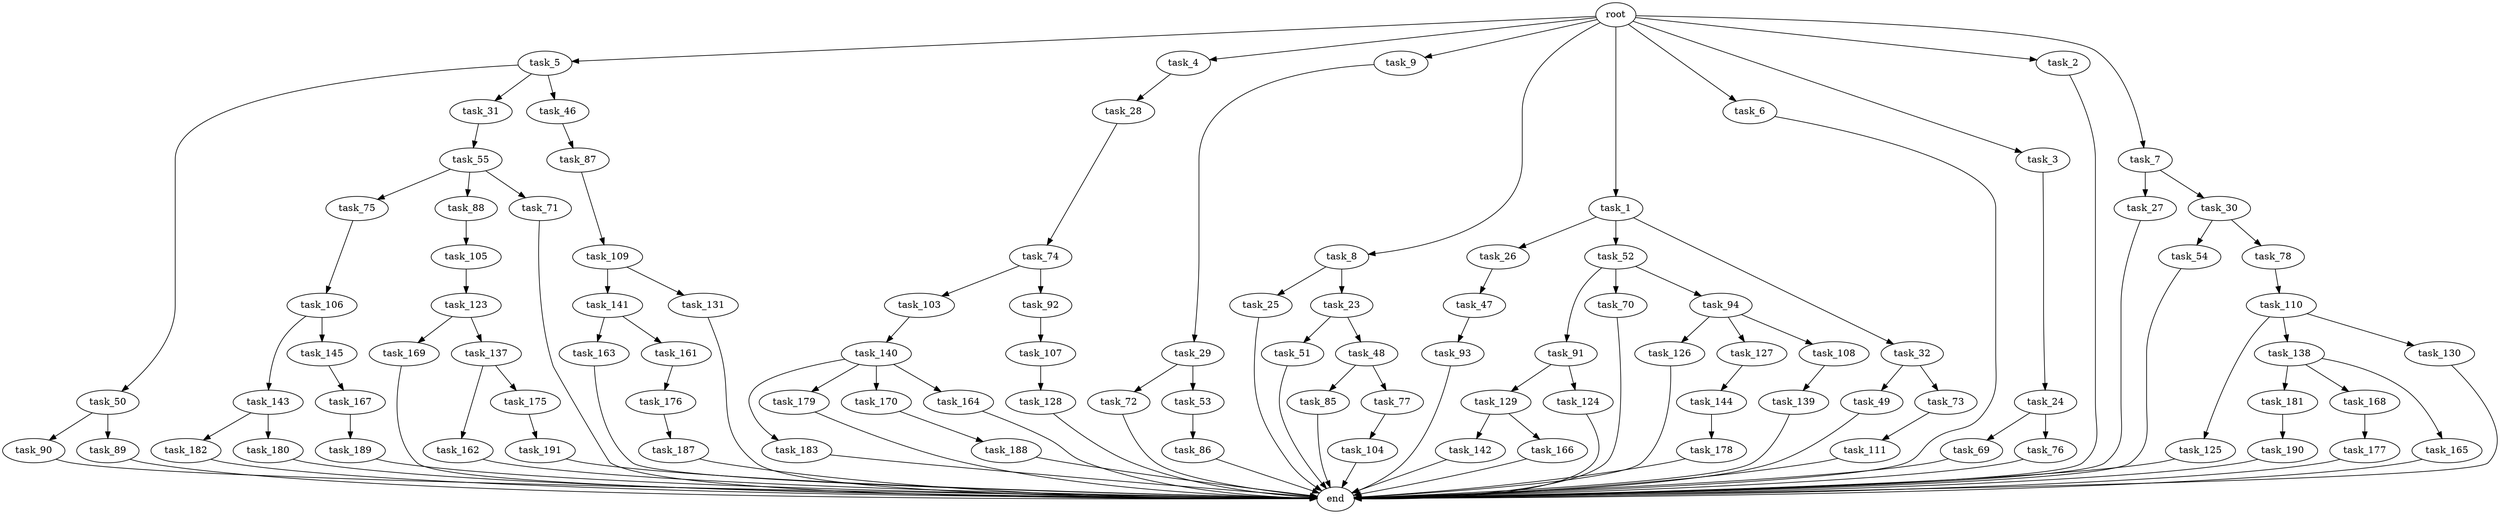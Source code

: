 digraph G {
  task_129 [size="5497558138.880000"];
  task_27 [size="3092376453.120000"];
  task_50 [size="4209067950.080000"];
  task_181 [size="1374389534.720000"];
  task_141 [size="3092376453.120000"];
  task_182 [size="6957847019.520000"];
  task_187 [size="3092376453.120000"];
  task_5 [size="10.240000"];
  task_4 [size="10.240000"];
  task_125 [size="3092376453.120000"];
  task_90 [size="3092376453.120000"];
  task_31 [size="4209067950.080000"];
  task_143 [size="8589934592.000000"];
  task_26 [size="6957847019.520000"];
  task_103 [size="5497558138.880000"];
  task_75 [size="343597383.680000"];
  task_190 [size="4209067950.080000"];
  task_51 [size="773094113.280000"];
  task_28 [size="2147483648.000000"];
  task_55 [size="6957847019.520000"];
  task_88 [size="343597383.680000"];
  task_9 [size="10.240000"];
  task_54 [size="1374389534.720000"];
  task_52 [size="6957847019.520000"];
  task_142 [size="2147483648.000000"];
  task_183 [size="343597383.680000"];
  task_8 [size="10.240000"];
  task_86 [size="2147483648.000000"];
  task_167 [size="4209067950.080000"];
  task_179 [size="343597383.680000"];
  task_91 [size="2147483648.000000"];
  task_166 [size="2147483648.000000"];
  task_74 [size="5497558138.880000"];
  task_1 [size="10.240000"];
  task_105 [size="3092376453.120000"];
  task_188 [size="3092376453.120000"];
  task_140 [size="2147483648.000000"];
  task_24 [size="773094113.280000"];
  task_85 [size="3092376453.120000"];
  task_131 [size="3092376453.120000"];
  task_168 [size="1374389534.720000"];
  task_104 [size="4209067950.080000"];
  task_177 [size="3092376453.120000"];
  task_123 [size="2147483648.000000"];
  task_6 [size="10.240000"];
  task_3 [size="10.240000"];
  task_139 [size="3092376453.120000"];
  end [size="0.000000"];
  task_144 [size="5497558138.880000"];
  task_70 [size="2147483648.000000"];
  task_69 [size="3092376453.120000"];
  task_78 [size="1374389534.720000"];
  task_169 [size="4209067950.080000"];
  task_176 [size="4209067950.080000"];
  task_71 [size="343597383.680000"];
  task_170 [size="343597383.680000"];
  task_163 [size="2147483648.000000"];
  task_161 [size="2147483648.000000"];
  task_107 [size="4209067950.080000"];
  task_165 [size="1374389534.720000"];
  task_30 [size="3092376453.120000"];
  task_137 [size="4209067950.080000"];
  task_48 [size="773094113.280000"];
  task_46 [size="4209067950.080000"];
  task_124 [size="5497558138.880000"];
  task_32 [size="6957847019.520000"];
  task_145 [size="8589934592.000000"];
  task_94 [size="2147483648.000000"];
  task_162 [size="5497558138.880000"];
  task_2 [size="10.240000"];
  task_47 [size="3092376453.120000"];
  task_138 [size="3092376453.120000"];
  task_25 [size="8589934592.000000"];
  task_111 [size="2147483648.000000"];
  task_130 [size="3092376453.120000"];
  task_29 [size="1374389534.720000"];
  task_106 [size="6957847019.520000"];
  task_23 [size="8589934592.000000"];
  task_87 [size="773094113.280000"];
  task_109 [size="3092376453.120000"];
  task_72 [size="6957847019.520000"];
  task_178 [size="343597383.680000"];
  task_126 [size="1374389534.720000"];
  task_92 [size="5497558138.880000"];
  task_49 [size="4209067950.080000"];
  task_164 [size="343597383.680000"];
  task_7 [size="10.240000"];
  task_127 [size="1374389534.720000"];
  task_189 [size="8589934592.000000"];
  task_128 [size="5497558138.880000"];
  task_110 [size="5497558138.880000"];
  root [size="0.000000"];
  task_76 [size="3092376453.120000"];
  task_191 [size="2147483648.000000"];
  task_73 [size="4209067950.080000"];
  task_93 [size="2147483648.000000"];
  task_89 [size="3092376453.120000"];
  task_180 [size="6957847019.520000"];
  task_108 [size="1374389534.720000"];
  task_77 [size="3092376453.120000"];
  task_175 [size="5497558138.880000"];
  task_53 [size="6957847019.520000"];

  task_129 -> task_142 [size="209715200.000000"];
  task_129 -> task_166 [size="209715200.000000"];
  task_27 -> end [size="1.000000"];
  task_50 -> task_89 [size="301989888.000000"];
  task_50 -> task_90 [size="301989888.000000"];
  task_181 -> task_190 [size="411041792.000000"];
  task_141 -> task_161 [size="209715200.000000"];
  task_141 -> task_163 [size="209715200.000000"];
  task_182 -> end [size="1.000000"];
  task_187 -> end [size="1.000000"];
  task_5 -> task_31 [size="411041792.000000"];
  task_5 -> task_46 [size="411041792.000000"];
  task_5 -> task_50 [size="411041792.000000"];
  task_4 -> task_28 [size="209715200.000000"];
  task_125 -> end [size="1.000000"];
  task_90 -> end [size="1.000000"];
  task_31 -> task_55 [size="679477248.000000"];
  task_143 -> task_182 [size="679477248.000000"];
  task_143 -> task_180 [size="679477248.000000"];
  task_26 -> task_47 [size="301989888.000000"];
  task_103 -> task_140 [size="209715200.000000"];
  task_75 -> task_106 [size="679477248.000000"];
  task_190 -> end [size="1.000000"];
  task_51 -> end [size="1.000000"];
  task_28 -> task_74 [size="536870912.000000"];
  task_55 -> task_71 [size="33554432.000000"];
  task_55 -> task_75 [size="33554432.000000"];
  task_55 -> task_88 [size="33554432.000000"];
  task_88 -> task_105 [size="301989888.000000"];
  task_9 -> task_29 [size="134217728.000000"];
  task_54 -> end [size="1.000000"];
  task_52 -> task_70 [size="209715200.000000"];
  task_52 -> task_91 [size="209715200.000000"];
  task_52 -> task_94 [size="209715200.000000"];
  task_142 -> end [size="1.000000"];
  task_183 -> end [size="1.000000"];
  task_8 -> task_25 [size="838860800.000000"];
  task_8 -> task_23 [size="838860800.000000"];
  task_86 -> end [size="1.000000"];
  task_167 -> task_189 [size="838860800.000000"];
  task_179 -> end [size="1.000000"];
  task_91 -> task_129 [size="536870912.000000"];
  task_91 -> task_124 [size="536870912.000000"];
  task_166 -> end [size="1.000000"];
  task_74 -> task_92 [size="536870912.000000"];
  task_74 -> task_103 [size="536870912.000000"];
  task_1 -> task_52 [size="679477248.000000"];
  task_1 -> task_26 [size="679477248.000000"];
  task_1 -> task_32 [size="679477248.000000"];
  task_105 -> task_123 [size="209715200.000000"];
  task_188 -> end [size="1.000000"];
  task_140 -> task_170 [size="33554432.000000"];
  task_140 -> task_179 [size="33554432.000000"];
  task_140 -> task_183 [size="33554432.000000"];
  task_140 -> task_164 [size="33554432.000000"];
  task_24 -> task_76 [size="301989888.000000"];
  task_24 -> task_69 [size="301989888.000000"];
  task_85 -> end [size="1.000000"];
  task_131 -> end [size="1.000000"];
  task_168 -> task_177 [size="301989888.000000"];
  task_104 -> end [size="1.000000"];
  task_177 -> end [size="1.000000"];
  task_123 -> task_137 [size="411041792.000000"];
  task_123 -> task_169 [size="411041792.000000"];
  task_6 -> end [size="1.000000"];
  task_3 -> task_24 [size="75497472.000000"];
  task_139 -> end [size="1.000000"];
  task_144 -> task_178 [size="33554432.000000"];
  task_70 -> end [size="1.000000"];
  task_69 -> end [size="1.000000"];
  task_78 -> task_110 [size="536870912.000000"];
  task_169 -> end [size="1.000000"];
  task_176 -> task_187 [size="301989888.000000"];
  task_71 -> end [size="1.000000"];
  task_170 -> task_188 [size="301989888.000000"];
  task_163 -> end [size="1.000000"];
  task_161 -> task_176 [size="411041792.000000"];
  task_107 -> task_128 [size="536870912.000000"];
  task_165 -> end [size="1.000000"];
  task_30 -> task_78 [size="134217728.000000"];
  task_30 -> task_54 [size="134217728.000000"];
  task_137 -> task_162 [size="536870912.000000"];
  task_137 -> task_175 [size="536870912.000000"];
  task_48 -> task_77 [size="301989888.000000"];
  task_48 -> task_85 [size="301989888.000000"];
  task_46 -> task_87 [size="75497472.000000"];
  task_124 -> end [size="1.000000"];
  task_32 -> task_49 [size="411041792.000000"];
  task_32 -> task_73 [size="411041792.000000"];
  task_145 -> task_167 [size="411041792.000000"];
  task_94 -> task_127 [size="134217728.000000"];
  task_94 -> task_108 [size="134217728.000000"];
  task_94 -> task_126 [size="134217728.000000"];
  task_162 -> end [size="1.000000"];
  task_2 -> end [size="1.000000"];
  task_47 -> task_93 [size="209715200.000000"];
  task_138 -> task_165 [size="134217728.000000"];
  task_138 -> task_168 [size="134217728.000000"];
  task_138 -> task_181 [size="134217728.000000"];
  task_25 -> end [size="1.000000"];
  task_111 -> end [size="1.000000"];
  task_130 -> end [size="1.000000"];
  task_29 -> task_72 [size="679477248.000000"];
  task_29 -> task_53 [size="679477248.000000"];
  task_106 -> task_143 [size="838860800.000000"];
  task_106 -> task_145 [size="838860800.000000"];
  task_23 -> task_51 [size="75497472.000000"];
  task_23 -> task_48 [size="75497472.000000"];
  task_87 -> task_109 [size="301989888.000000"];
  task_109 -> task_131 [size="301989888.000000"];
  task_109 -> task_141 [size="301989888.000000"];
  task_72 -> end [size="1.000000"];
  task_178 -> end [size="1.000000"];
  task_126 -> end [size="1.000000"];
  task_92 -> task_107 [size="411041792.000000"];
  task_49 -> end [size="1.000000"];
  task_164 -> end [size="1.000000"];
  task_7 -> task_30 [size="301989888.000000"];
  task_7 -> task_27 [size="301989888.000000"];
  task_127 -> task_144 [size="536870912.000000"];
  task_189 -> end [size="1.000000"];
  task_128 -> end [size="1.000000"];
  task_110 -> task_138 [size="301989888.000000"];
  task_110 -> task_130 [size="301989888.000000"];
  task_110 -> task_125 [size="301989888.000000"];
  root -> task_8 [size="1.000000"];
  root -> task_2 [size="1.000000"];
  root -> task_5 [size="1.000000"];
  root -> task_4 [size="1.000000"];
  root -> task_9 [size="1.000000"];
  root -> task_1 [size="1.000000"];
  root -> task_7 [size="1.000000"];
  root -> task_6 [size="1.000000"];
  root -> task_3 [size="1.000000"];
  task_76 -> end [size="1.000000"];
  task_191 -> end [size="1.000000"];
  task_73 -> task_111 [size="209715200.000000"];
  task_93 -> end [size="1.000000"];
  task_89 -> end [size="1.000000"];
  task_180 -> end [size="1.000000"];
  task_108 -> task_139 [size="301989888.000000"];
  task_77 -> task_104 [size="411041792.000000"];
  task_175 -> task_191 [size="209715200.000000"];
  task_53 -> task_86 [size="209715200.000000"];
}
